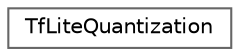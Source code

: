 digraph "Graphical Class Hierarchy"
{
 // LATEX_PDF_SIZE
  bgcolor="transparent";
  edge [fontname=Helvetica,fontsize=10,labelfontname=Helvetica,labelfontsize=10];
  node [fontname=Helvetica,fontsize=10,shape=box,height=0.2,width=0.4];
  rankdir="LR";
  Node0 [id="Node000000",label="TfLiteQuantization",height=0.2,width=0.4,color="grey40", fillcolor="white", style="filled",URL="$struct_tf_lite_quantization.html",tooltip="Structure specifying the quantization used by the tensor, if-any."];
}
